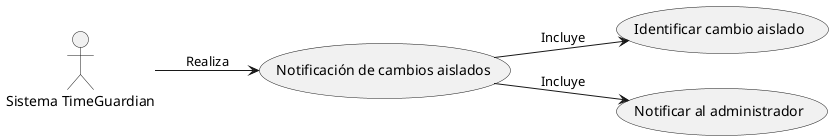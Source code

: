 @startuml
left to right direction
actor "Sistema TimeGuardian" as A
usecase "Notificación de cambios aislados" as UC2
usecase "Identificar cambio aislado" as UC2_1
usecase "Notificar al administrador" as UC2_2

A --> UC2 : Realiza
UC2 --> UC2_1 : Incluye
UC2 --> UC2_2 : Incluye
@enduml
